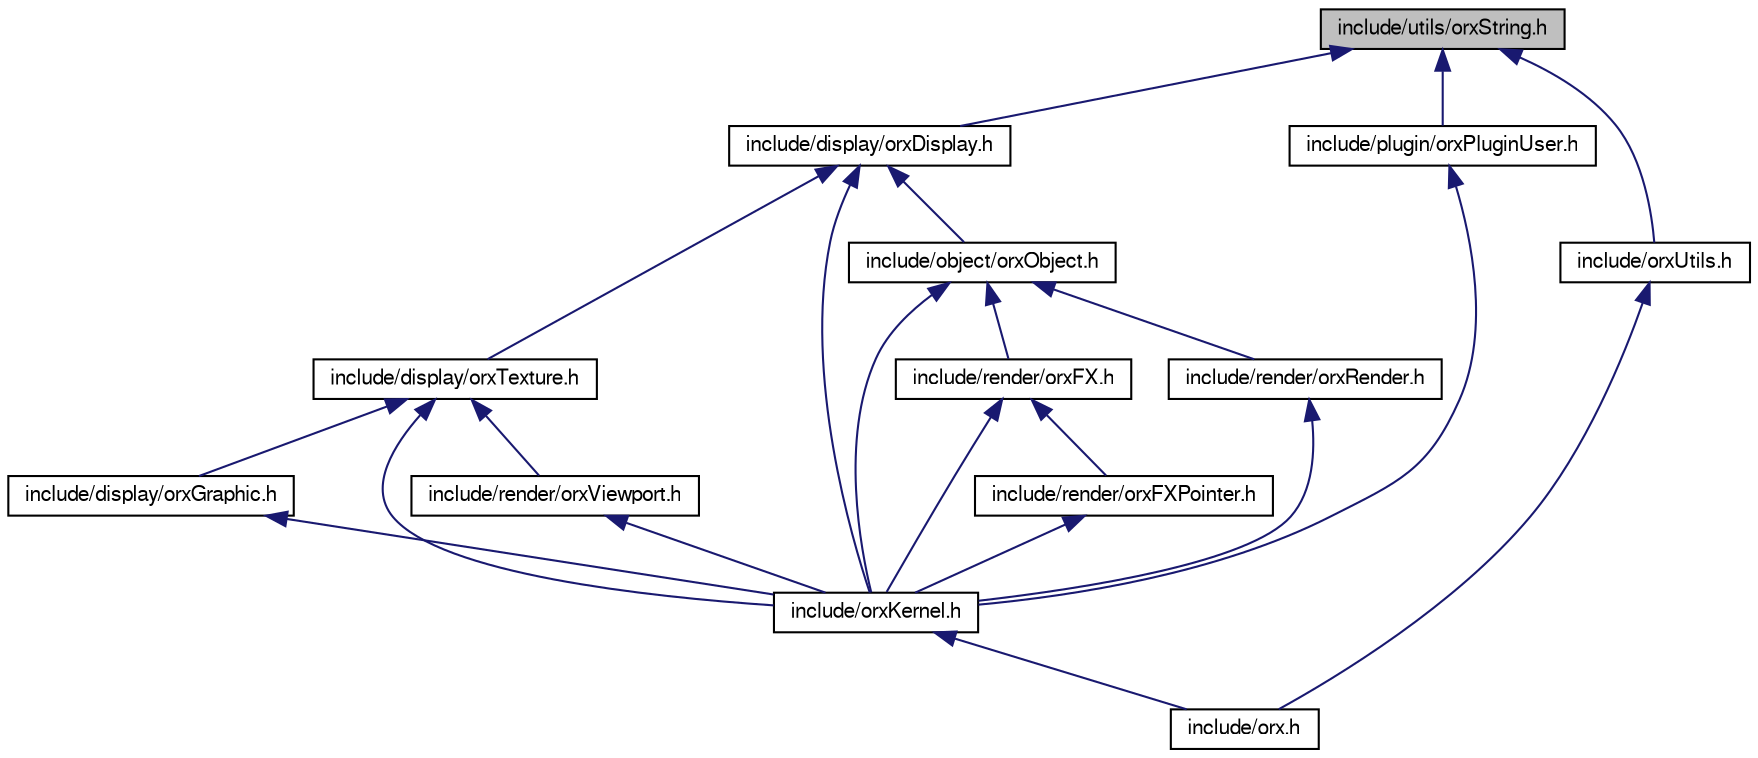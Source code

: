 digraph G
{
  bgcolor="transparent";
  edge [fontname="FreeSans",fontsize=10,labelfontname="FreeSans",labelfontsize=10];
  node [fontname="FreeSans",fontsize=10,shape=record];
  Node1 [label="include/utils/orxString.h",height=0.2,width=0.4,color="black", fillcolor="grey75", style="filled" fontcolor="black"];
  Node1 -> Node2 [dir=back,color="midnightblue",fontsize=10,style="solid",fontname="FreeSans"];
  Node2 [label="include/display/orxDisplay.h",height=0.2,width=0.4,color="black",URL="$orx_display_8h.html"];
  Node2 -> Node3 [dir=back,color="midnightblue",fontsize=10,style="solid",fontname="FreeSans"];
  Node3 [label="include/display/orxTexture.h",height=0.2,width=0.4,color="black",URL="$orx_texture_8h.html"];
  Node3 -> Node4 [dir=back,color="midnightblue",fontsize=10,style="solid",fontname="FreeSans"];
  Node4 [label="include/display/orxGraphic.h",height=0.2,width=0.4,color="black",URL="$orx_graphic_8h.html"];
  Node4 -> Node5 [dir=back,color="midnightblue",fontsize=10,style="solid",fontname="FreeSans"];
  Node5 [label="include/orxKernel.h",height=0.2,width=0.4,color="black",URL="$orx_kernel_8h.html"];
  Node5 -> Node6 [dir=back,color="midnightblue",fontsize=10,style="solid",fontname="FreeSans"];
  Node6 [label="include/orx.h",height=0.2,width=0.4,color="black",URL="$orx_8h.html"];
  Node3 -> Node5 [dir=back,color="midnightblue",fontsize=10,style="solid",fontname="FreeSans"];
  Node3 -> Node7 [dir=back,color="midnightblue",fontsize=10,style="solid",fontname="FreeSans"];
  Node7 [label="include/render/orxViewport.h",height=0.2,width=0.4,color="black",URL="$orx_viewport_8h.html"];
  Node7 -> Node5 [dir=back,color="midnightblue",fontsize=10,style="solid",fontname="FreeSans"];
  Node2 -> Node8 [dir=back,color="midnightblue",fontsize=10,style="solid",fontname="FreeSans"];
  Node8 [label="include/object/orxObject.h",height=0.2,width=0.4,color="black",URL="$orx_object_8h.html"];
  Node8 -> Node5 [dir=back,color="midnightblue",fontsize=10,style="solid",fontname="FreeSans"];
  Node8 -> Node9 [dir=back,color="midnightblue",fontsize=10,style="solid",fontname="FreeSans"];
  Node9 [label="include/render/orxFX.h",height=0.2,width=0.4,color="black",URL="$orx_f_x_8h.html"];
  Node9 -> Node5 [dir=back,color="midnightblue",fontsize=10,style="solid",fontname="FreeSans"];
  Node9 -> Node10 [dir=back,color="midnightblue",fontsize=10,style="solid",fontname="FreeSans"];
  Node10 [label="include/render/orxFXPointer.h",height=0.2,width=0.4,color="black",URL="$orx_f_x_pointer_8h.html"];
  Node10 -> Node5 [dir=back,color="midnightblue",fontsize=10,style="solid",fontname="FreeSans"];
  Node8 -> Node11 [dir=back,color="midnightblue",fontsize=10,style="solid",fontname="FreeSans"];
  Node11 [label="include/render/orxRender.h",height=0.2,width=0.4,color="black",URL="$orx_render_8h.html"];
  Node11 -> Node5 [dir=back,color="midnightblue",fontsize=10,style="solid",fontname="FreeSans"];
  Node2 -> Node5 [dir=back,color="midnightblue",fontsize=10,style="solid",fontname="FreeSans"];
  Node1 -> Node12 [dir=back,color="midnightblue",fontsize=10,style="solid",fontname="FreeSans"];
  Node12 [label="include/plugin/orxPluginUser.h",height=0.2,width=0.4,color="black",URL="$orx_plugin_user_8h.html"];
  Node12 -> Node5 [dir=back,color="midnightblue",fontsize=10,style="solid",fontname="FreeSans"];
  Node1 -> Node13 [dir=back,color="midnightblue",fontsize=10,style="solid",fontname="FreeSans"];
  Node13 [label="include/orxUtils.h",height=0.2,width=0.4,color="black",URL="$orx_utils_8h.html"];
  Node13 -> Node6 [dir=back,color="midnightblue",fontsize=10,style="solid",fontname="FreeSans"];
}
